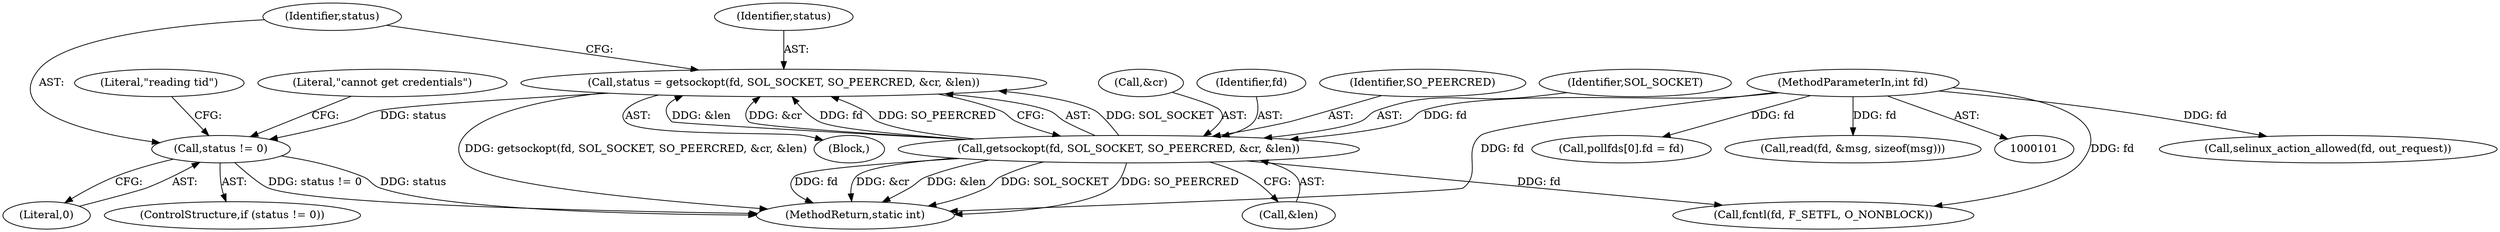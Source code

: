 digraph "0_Android_d7603583f90c2bc6074a4ee2886bd28082d7c65b_0@API" {
"1000112" [label="(Call,status = getsockopt(fd, SOL_SOCKET, SO_PEERCRED, &cr, &len))"];
"1000114" [label="(Call,getsockopt(fd, SOL_SOCKET, SO_PEERCRED, &cr, &len))"];
"1000102" [label="(MethodParameterIn,int fd)"];
"1000123" [label="(Call,status != 0)"];
"1000116" [label="(Identifier,SOL_SOCKET)"];
"1000133" [label="(Literal,\"reading tid\")"];
"1000124" [label="(Identifier,status)"];
"1000114" [label="(Call,getsockopt(fd, SOL_SOCKET, SO_PEERCRED, &cr, &len))"];
"1000128" [label="(Literal,\"cannot get credentials\")"];
"1000134" [label="(Call,fcntl(fd, F_SETFL, O_NONBLOCK))"];
"1000118" [label="(Call,&cr)"];
"1000367" [label="(Call,selinux_action_allowed(fd, out_request))"];
"1000123" [label="(Call,status != 0)"];
"1000125" [label="(Literal,0)"];
"1000115" [label="(Identifier,fd)"];
"1000380" [label="(MethodReturn,static int)"];
"1000120" [label="(Call,&len)"];
"1000117" [label="(Identifier,SO_PEERCRED)"];
"1000112" [label="(Call,status = getsockopt(fd, SOL_SOCKET, SO_PEERCRED, &cr, &len))"];
"1000139" [label="(Call,pollfds[0].fd = fd)"];
"1000102" [label="(MethodParameterIn,int fd)"];
"1000113" [label="(Identifier,status)"];
"1000122" [label="(ControlStructure,if (status != 0))"];
"1000193" [label="(Call,read(fd, &msg, sizeof(msg)))"];
"1000104" [label="(Block,)"];
"1000112" -> "1000104"  [label="AST: "];
"1000112" -> "1000114"  [label="CFG: "];
"1000113" -> "1000112"  [label="AST: "];
"1000114" -> "1000112"  [label="AST: "];
"1000124" -> "1000112"  [label="CFG: "];
"1000112" -> "1000380"  [label="DDG: getsockopt(fd, SOL_SOCKET, SO_PEERCRED, &cr, &len)"];
"1000114" -> "1000112"  [label="DDG: SOL_SOCKET"];
"1000114" -> "1000112"  [label="DDG: &len"];
"1000114" -> "1000112"  [label="DDG: &cr"];
"1000114" -> "1000112"  [label="DDG: fd"];
"1000114" -> "1000112"  [label="DDG: SO_PEERCRED"];
"1000112" -> "1000123"  [label="DDG: status"];
"1000114" -> "1000120"  [label="CFG: "];
"1000115" -> "1000114"  [label="AST: "];
"1000116" -> "1000114"  [label="AST: "];
"1000117" -> "1000114"  [label="AST: "];
"1000118" -> "1000114"  [label="AST: "];
"1000120" -> "1000114"  [label="AST: "];
"1000114" -> "1000380"  [label="DDG: SO_PEERCRED"];
"1000114" -> "1000380"  [label="DDG: fd"];
"1000114" -> "1000380"  [label="DDG: &cr"];
"1000114" -> "1000380"  [label="DDG: &len"];
"1000114" -> "1000380"  [label="DDG: SOL_SOCKET"];
"1000102" -> "1000114"  [label="DDG: fd"];
"1000114" -> "1000134"  [label="DDG: fd"];
"1000102" -> "1000101"  [label="AST: "];
"1000102" -> "1000380"  [label="DDG: fd"];
"1000102" -> "1000134"  [label="DDG: fd"];
"1000102" -> "1000139"  [label="DDG: fd"];
"1000102" -> "1000193"  [label="DDG: fd"];
"1000102" -> "1000367"  [label="DDG: fd"];
"1000123" -> "1000122"  [label="AST: "];
"1000123" -> "1000125"  [label="CFG: "];
"1000124" -> "1000123"  [label="AST: "];
"1000125" -> "1000123"  [label="AST: "];
"1000128" -> "1000123"  [label="CFG: "];
"1000133" -> "1000123"  [label="CFG: "];
"1000123" -> "1000380"  [label="DDG: status != 0"];
"1000123" -> "1000380"  [label="DDG: status"];
}
